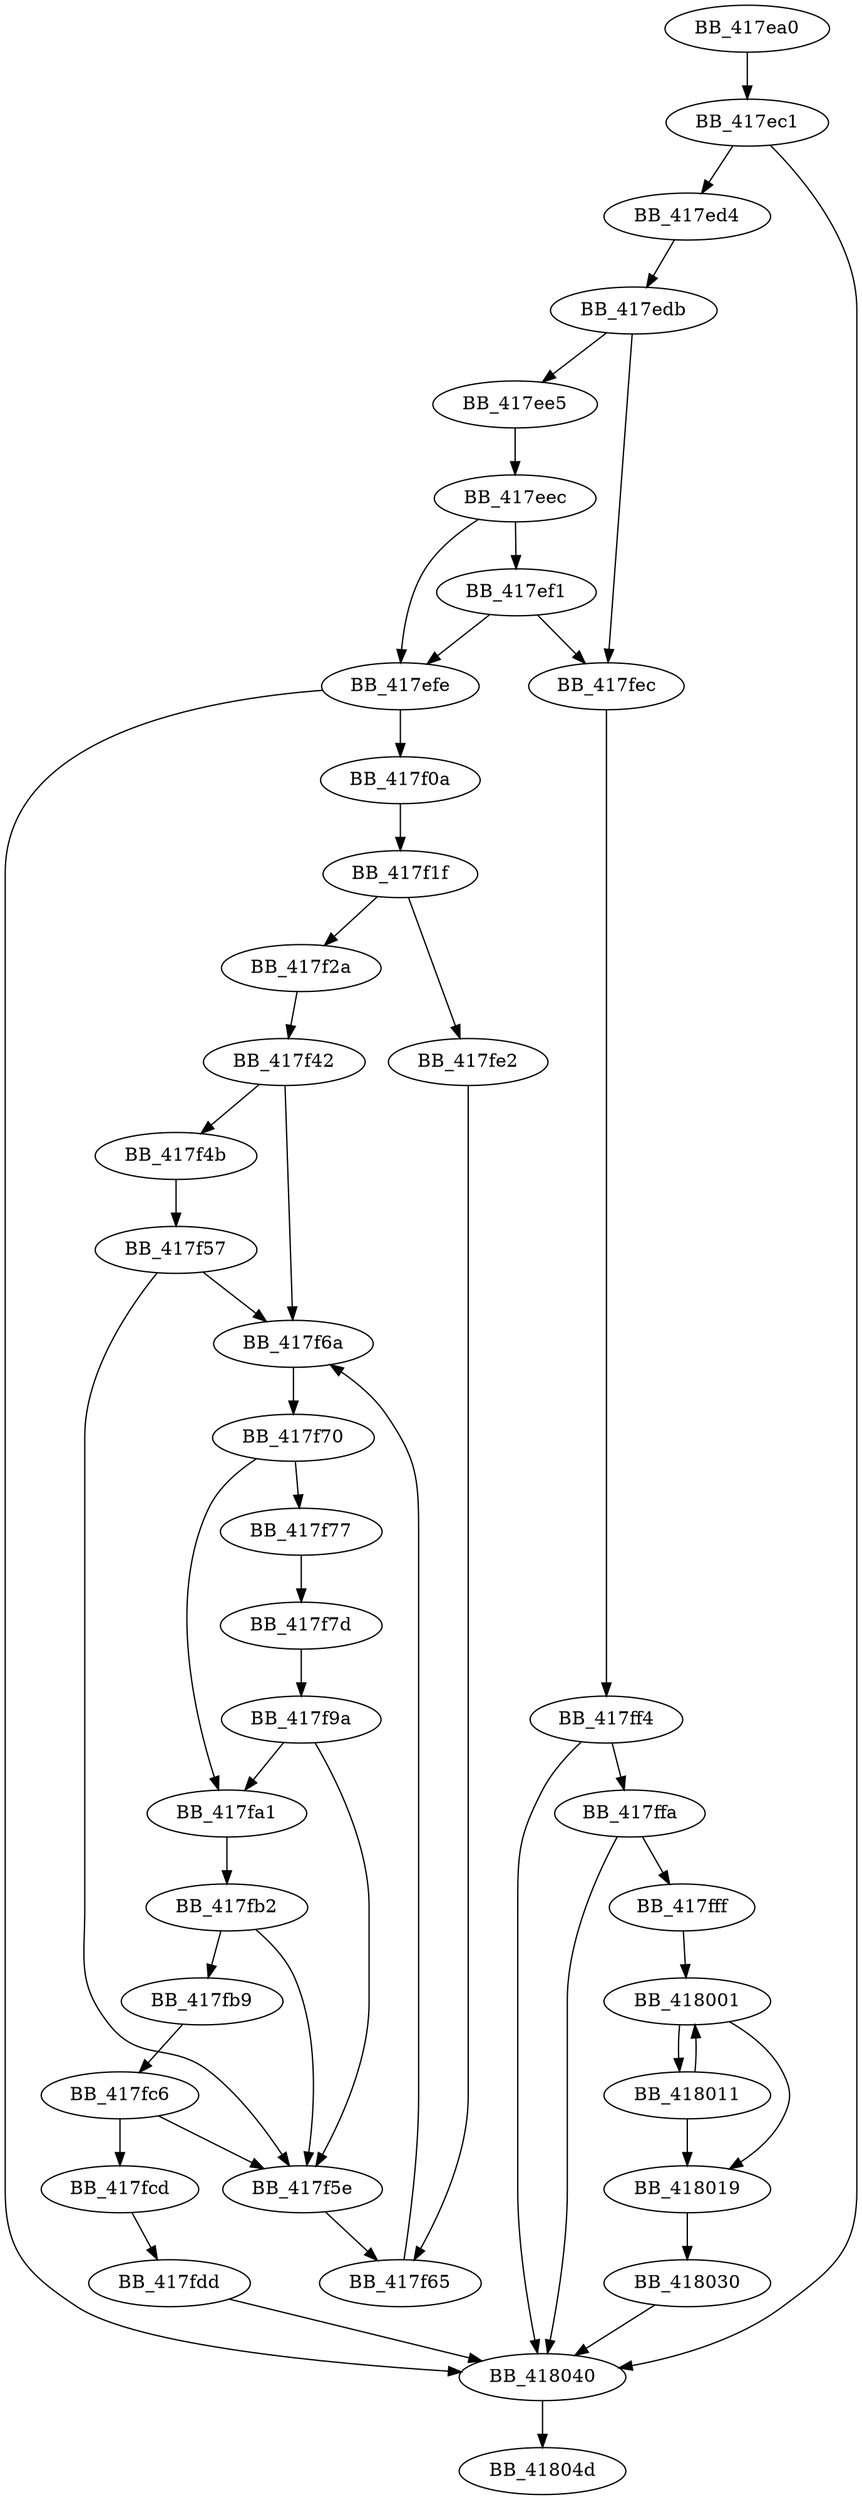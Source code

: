 DiGraph __NMSG_WRITE{
BB_417ea0->BB_417ec1
BB_417ec1->BB_417ed4
BB_417ec1->BB_418040
BB_417ed4->BB_417edb
BB_417edb->BB_417ee5
BB_417edb->BB_417fec
BB_417ee5->BB_417eec
BB_417eec->BB_417ef1
BB_417eec->BB_417efe
BB_417ef1->BB_417efe
BB_417ef1->BB_417fec
BB_417efe->BB_417f0a
BB_417efe->BB_418040
BB_417f0a->BB_417f1f
BB_417f1f->BB_417f2a
BB_417f1f->BB_417fe2
BB_417f2a->BB_417f42
BB_417f42->BB_417f4b
BB_417f42->BB_417f6a
BB_417f4b->BB_417f57
BB_417f57->BB_417f5e
BB_417f57->BB_417f6a
BB_417f5e->BB_417f65
BB_417f65->BB_417f6a
BB_417f6a->BB_417f70
BB_417f70->BB_417f77
BB_417f70->BB_417fa1
BB_417f77->BB_417f7d
BB_417f7d->BB_417f9a
BB_417f9a->BB_417f5e
BB_417f9a->BB_417fa1
BB_417fa1->BB_417fb2
BB_417fb2->BB_417f5e
BB_417fb2->BB_417fb9
BB_417fb9->BB_417fc6
BB_417fc6->BB_417f5e
BB_417fc6->BB_417fcd
BB_417fcd->BB_417fdd
BB_417fdd->BB_418040
BB_417fe2->BB_417f65
BB_417fec->BB_417ff4
BB_417ff4->BB_417ffa
BB_417ff4->BB_418040
BB_417ffa->BB_417fff
BB_417ffa->BB_418040
BB_417fff->BB_418001
BB_418001->BB_418011
BB_418001->BB_418019
BB_418011->BB_418001
BB_418011->BB_418019
BB_418019->BB_418030
BB_418030->BB_418040
BB_418040->BB_41804d
}
